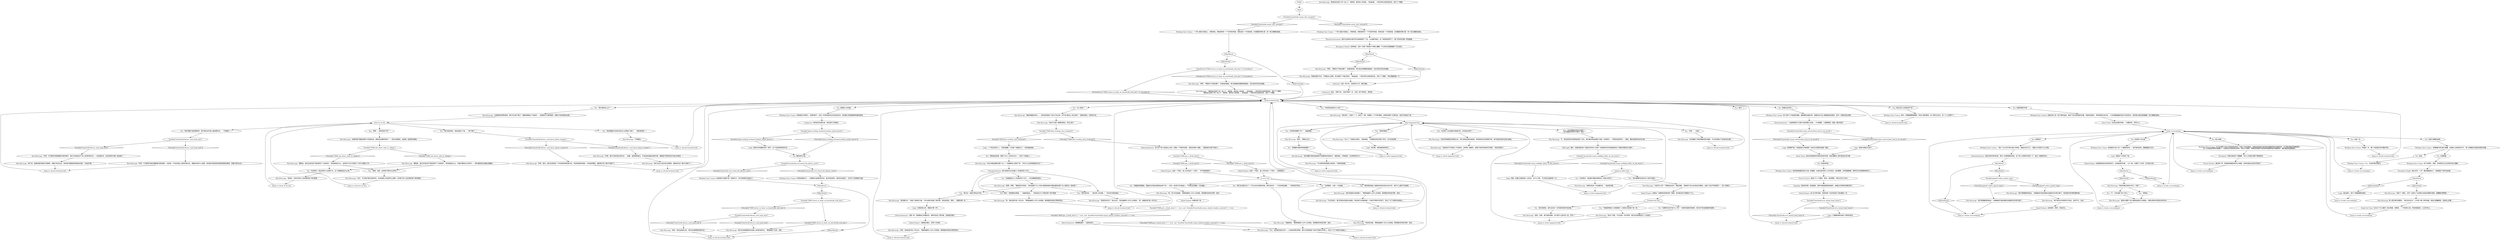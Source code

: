 # BOARDWALK / WCH
# Dead working class husband who has fallen through the blanks and cut himself open and it's generally a very gruesome and sad death.
# ==================================================
digraph G {
	  0 [label="START"];
	  1 [label="input"];
	  2 [label="Savoir Faire: 你走在这里的时候，一定要非常、非常小心。"];
	  3 [label="You: “不，只有后脑勺有个伤口。”"];
	  4 [label="CheckEquipped(\"yellow_plastic_bag\")"];
	  5 [label="CheckEquipped(\"yellow_plastic_bag\")", shape=diamond];
	  6 [label="!(CheckEquipped(\"yellow_plastic_bag\"))", shape=diamond];
	  7 [label="IsKimHere()"];
	  8 [label="IsKimHere()", shape=diamond];
	  9 [label="!(IsKimHere())", shape=diamond];
	  10 [label="Kim Kitsuragi: “呃。至少你没结婚。”警督指着男人左手上的戒指，那周围的肉有些浮肿、发灰。"];
	  11 [label="Variable[\"TASK.get_a_drink_done\"] == true  and  Variable[\"boardwalk.corpse_inland_wonders_married\"] == true"];
	  12 [label="Variable[\"TASK.get_a_drink_done\"] == true  and  Variable[\"boardwalk.corpse_inland_wonders_married\"] == true", shape=diamond];
	  13 [label="!(Variable[\"TASK.get_a_drink_done\"] == true  and  Variable[\"boardwalk.corpse_inland_wonders_married\"] == true)", shape=diamond];
	  14 [label="Working Class Corpse: 他后脑的头发上有一个凝固的血块——是开放性创伤，触感黏腻又冰冷。"];
	  15 [label="You: “很难说。”"];
	  16 [label="Kim Kitsuragi: “看来头部那个伤口就是造成死亡的原因。它跟长凳的形状是完全吻合的……”"];
	  17 [label="Kim Kitsuragi: “接下来，就是回我的锐影打给警局，把案子转交出去。然后我们就能继续调查凶杀案，了结这件事。”"];
	  18 [label="Jump to: [drunk husband hub]"];
	  19 [label="Kim Kitsuragi: “是啊，是啊，”警督有些不耐烦，“但你是基于什么*实际*因素把他和书摊前遇到的那个女人联系在一起的呢？”"];
	  20 [label="Jump to: [study surroundings]"];
	  21 [label="You: “在我看来，又是一个老酒鬼。”"];
	  22 [label="Kim Kitsuragi: “*连环杀人犯*？”警督站在风中，眯起双眼。“那两具尸体之间没有任何联系。这是个完全不同的案子——是一场意外。”"];
	  23 [label="Jump to: [study surroundings]"];
	  24 [label="Variable[\"boardwalk.corpse_hub_reached\"]"];
	  25 [label="Variable[\"boardwalk.corpse_hub_reached\"]", shape=diamond];
	  26 [label="!(Variable[\"boardwalk.corpse_hub_reached\"])", shape=diamond];
	  27 [label="Kim Kitsuragi: “好吧。我们已经检查过借书证——接着，返回锐影那边，打电话给加姆洛克图书馆，看看能不能获得比莉·梅让的信息。”"];
	  28 [label="You: “你觉得这里发生什么事了？”"];
	  29 [label="Logic: 或者只是因为太黑了。"];
	  30 [label="You: “这可能跟私刑有所关联吗？”\n“这可能跟私刑有所关联吗？露比？”"];
	  31 [label="Kim Kitsuragi: “怎么了？死者吃过烤肉。”他耸耸肩。“可能就在附近的某个地方，也许在帕克斯…”"];
	  32 [label="Jump to: [what happened hub]"];
	  33 [label="Jump to: [what happened hub]"];
	  34 [label="Jump to: [study surroundings]"];
	  35 [label="Kim Kitsuragi: “也许，不过我们真的没有时间，也没有那么多资源可以浪费。分析部门的人会处理好接下来的事情。”"];
	  36 [label="Kim Kitsuragi: “如果死因不像是犯罪行为导致的话，那就没必要现场验尸——而且在我看来，这就是一起简单的事故。”"];
	  37 [label="Variable[\"boardwalk.library_card_main_hub\"]"];
	  38 [label="Variable[\"boardwalk.library_card_main_hub\"]", shape=diamond];
	  39 [label="!(Variable[\"boardwalk.library_card_main_hub\"])", shape=diamond];
	  40 [label="Logic: 蓝色内衬的酷皮夹克？哦不，这个听起来熟悉地可怕……"];
	  41 [label="Inland Empire: 这是一个预兆，是上天传达的一个信号——你不能再喝酒了。"];
	  42 [label="Inland Empire: 如果这一切都是有预谋的呢？那晚，他可能在院子里看到了什么…"];
	  43 [label="Working Class Corpse: 它们在你脚下发出尖锐刺耳的声音，充满了不祥的感觉。很难说到底是不是死者的重量导致木板破碎的…它们确实看起来挺脆弱的。\n在T-500陶瓷护脚甲的重量下，木板发出尖锐刺耳的声音。还好它们很轻，很难说到底是不是死者的重量导致木板破碎的…确实看起来挺脆弱的。"];
	  44 [label="Electrochemistry: 这是中端市场的烈酒。带有一丝薄荷醇的味道。这个男人本想好好享受一下，度过一段美好时光。"];
	  45 [label="You: “你说得对，我没发现什么犯罪行为。这个话题就到此为止吧。”"];
	  46 [label="Working Class Corpse: 死亡的黑色。恶臭。你觉得自己见过这种白色口香糖。"];
	  47 [label="IsKimHere()"];
	  48 [label="IsKimHere()", shape=diamond];
	  49 [label="!(IsKimHere())", shape=diamond];
	  50 [label="Jump to: [drunk husband hub]"];
	  51 [label="Kim Kitsuragi: “是的，”警督点点头。"];
	  52 [label="You: “这人是谁？”"];
	  53 [label="Electrochemistry: 跟酒精结婚了，这是肯定的。"];
	  54 [label="You: “我们在这里见证了一个伟大派对动物的终结。那件皮夹克，一个空伏特加酒瓶…”（亲吻你的手指。）"];
	  55 [label="You: “你说得对，把这案子跟私刑联系在一起有点夸张了。”"];
	  56 [label="You: 后退一步。"];
	  57 [label="Working Class Corpse: 小心。东边吹来的风很大。"];
	  58 [label="You: “借书证！他是打算去还书的。”"];
	  59 [label="Inland Empire: 从瞭望台看去，风景十分优美…"];
	  60 [label="Variable[\"TASK.ask_about_ruby_in_village\"]"];
	  61 [label="Variable[\"TASK.ask_about_ruby_in_village\"]", shape=diamond];
	  62 [label="!(Variable[\"TASK.ask_about_ruby_in_village\"])", shape=diamond];
	  63 [label="Kim Kitsuragi: “你在书摊边遇到的那个女人？”他看着地上那具尸体。“你为什么会觉得是她的丈夫？”"];
	  64 [label="You: “那件皮夹克。”（指向男人的衣服。）“完全符合她的描述。”"];
	  65 [label="Jump to: [study surroundings]"];
	  66 [label="Kim Kitsuragi: “意外身亡。他滑了一下，踩空了一脚。的确是一个不幸的事故…如果没有那个长凳的话，他说不定能活下来。”"];
	  67 [label="You: “我们把案子留给警局吧，我不想在这件事上面浪费时间。”（不接案子。）"];
	  68 [label="Kim Kitsuragi: “好吧。不过警局可能会需要我们提供细节。先检查一下你在他身上找到的借书证，看看有没有什么线索。然后我们回到我的锐影那里联系警局，把案子移交出去。”"];
	  69 [label="You: “如果他*目击*到什么了呢？一切都可能是有预谋的。我们还不知道准确的死因呢。”"];
	  70 [label="You: 踏上地板。"];
	  71 [label="Working Class Corpse: 一个男人躺在木板道上，四肢弯曲，颈部扭转到一个不自然的角度。他旁边是一个烈酒空瓶。在他攥紧的拳头里：有一张口香糖包装纸。"];
	  72 [label="Kim Kitsuragi: 「看来他已经死了有一会儿了。很奇怪，居然没人发现他。」他站起身，一阵狂风吹过他的短夹克，他打了个寒颤。\n「看来他已经死了有一会儿了。很奇怪，居然没人发现他。」他站起身，一阵狂风吹过他的夹克，他打了个寒颤。"];
	  73 [label="Esprit de Corps: 在8/81下方公路的一条沟渠里，他想到。一个年轻的父亲。然后他摇摇头，让记忆中止。"];
	  74 [label="Composure: 现在，冷静下来。又是寻常的一天，又是一具尸体而已。深呼吸。"];
	  75 [label="Jump to: [drunk husband hub]"];
	  76 [label="Kim Kitsuragi: “不过你说对，我们的想法还是别太超前。现在我们只知道他是一个身份不明的中年男子，死在了马丁内斯的木板道上。”"];
	  77 [label="Jump to: [what happened hub]"];
	  78 [label="Perception (Smell): 这种味道…没有一具放了两周的尸体那么糟糕，不过肯定也是朝着那个方向去的。"];
	  79 [label="Kim Kitsuragi: “好吧。不过警局可能需要我们提供细节。我们已经检查过尸体上发现的借书证——这样挺好的，应该足够作为第一条线索了。”"];
	  80 [label="IsTaskActive(\"TASK.return_to_body_on_boardwalk_with_kim\")--[[ Variable[ ]]"];
	  81 [label="IsTaskActive(\"TASK.return_to_body_on_boardwalk_with_kim\")--[[ Variable[ ]]", shape=diamond];
	  82 [label="!(IsTaskActive(\"TASK.return_to_body_on_boardwalk_with_kim\")--[[ Variable[ ]])", shape=diamond];
	  83 [label="Kim Kitsuragi: “看来他已经死了有一会儿了。很奇怪，居然没人发现他。”他站起身，一阵狂风吹过他的短夹克，他打了个寒颤。"];
	  84 [label="Jump to: [study surroundings]"];
	  85 [label="Variable[\"boardwalk.wch_inland_head_home\"]"];
	  86 [label="Variable[\"boardwalk.wch_inland_head_home\"]", shape=diamond];
	  87 [label="!(Variable[\"boardwalk.wch_inland_head_home\"])", shape=diamond];
	  88 [label="Kim Kitsuragi: “铁青色隐约可见。不管是怎么回事，他大概死了不超过两天。”他站起身，一阵狂风吹过他的短夹克，他打了个寒颤。“我们需要调查一下。”"];
	  90 [label="Working Class Corpse: 男人踩中了木板道的缝隙，脑袋撞到金属长凳。他脑后的头发上覆盖着血液凝块。其中一只脚还挂在洞里。"];
	  91 [label="Kim Kitsuragi: “看起来像是本地人——他肯定知道这个地方才会过来。你不会*就这么*走过来的。”他看向南边，你来的方向。"];
	  92 [label="Jump to: [what happened hub]"];
	  93 [label="Untitled hub (03)"];
	  94 [label="Working Class Corpse: 金属长凳上有一些干涸的血迹，就在尸体头部停留的位置。地板有些腐烂，洞的周围又湿又滑。一只空酒瓶就躺在附近不远的地方。他的拳头里还紧紧攥着一张口香糖包装纸。"];
	  95 [label="You: 检查男人的头部。"];
	  96 [label="You: “是啊，但是…这样是不是有点太草率了？”"];
	  97 [label="Logic: 在我回家之前，我要去*喝一杯*。"];
	  98 [label="Kim Kitsuragi: “我没有看见其他大伤口。你呢？”"];
	  99 [label="Kim Kitsuragi: “我宁愿这次你别把它们捡走。这样不太…合适。”"];
	  100 [label="Jump to: [drunk husband hub]"];
	  101 [label="You: [离开。]"];
	  102 [label="Variable[\"boardwalk.corpse_electrochem_had_to_be_drunk\"]"];
	  103 [label="Variable[\"boardwalk.corpse_electrochem_had_to_be_drunk\"]", shape=diamond];
	  104 [label="!(Variable[\"boardwalk.corpse_electrochem_had_to_be_drunk\"])", shape=diamond];
	  105 [label="Kim Kitsuragi: “不，我没发现任何线索指往那个方向。我们暂时把这起案子当做一次简单的——尽管有些悲伤的——事故，跟凶杀案没有任何关联。”"];
	  106 [label="Kim Kitsuragi: “不过，话还是别说的太早——以目前的情况来看，我们只知道他是个身份不明的中年男人，死在了马丁内斯的木板道上。”"];
	  107 [label="Kim Kitsuragi: “消息传到联盟官员那里之后，他们会把这里封闭起来。我怀疑他们的资源够不够，能不能真的修好这条木板道。”"];
	  108 [label="You: “好吧。”（总结）"];
	  109 [label="Kim Kitsuragi: “如果没有进一步证据的话——是这样没错。”"];
	  110 [label="study surroundings"];
	  111 [label="Kim Kitsuragi: “说得对。负责分析的人会处理好接下来的事情。”"];
	  112 [label="Variable[\"boardwalk.library_card_main_hub\"]"];
	  113 [label="Variable[\"boardwalk.library_card_main_hub\"]", shape=diamond];
	  114 [label="!(Variable[\"boardwalk.library_card_main_hub\"])", shape=diamond];
	  115 [label="Kim Kitsuragi: “好吧。首先，我们应该检查一下你发现的那张借书证。然后回到我的锐影，打电话给警局，通知他们这个案子归我们了。”"];
	  116 [label="Kim Kitsuragi: “等等…”警督在尸体旁边蹲下，检查他的面部。两只玻璃般的眼睛回望着他，完全没有任何生命迹象。"];
	  117 [label="Kim Kitsuragi: “我们应该再看看你在他身上发现的借书证，”警督挺直了后背，说到。"];
	  118 [label="Variable[\"boardwalk.wch_found_the_library_card\"]"];
	  119 [label="Variable[\"boardwalk.wch_found_the_library_card\"]", shape=diamond];
	  120 [label="!(Variable[\"boardwalk.wch_found_the_library_card\"])", shape=diamond];
	  121 [label="You: 翻找他的口袋。"];
	  122 [label="Working Class Corpse: 首先，你需要跟警督聊聊，然后汇报给警局。这个情况太复杂，你一个人处理不了。"];
	  123 [label="what do we do"];
	  124 [label="Kim Kitsuragi: “呃，他肯定是*某人*的丈夫。”警督指着男人左手上的戒指，那周围的肉有些浮肿和苍白。"];
	  125 [label="Kim Kitsuragi: “而且他已婚。”警督指着男人左手上的戒指，那周围的肉有些浮肿、发灰。"];
	  126 [label="Variable[\"TASK.find_working_class_husband\"]"];
	  127 [label="Variable[\"TASK.find_working_class_husband\"]", shape=diamond];
	  128 [label="!(Variable[\"TASK.find_working_class_husband\"])", shape=diamond];
	  129 [label="Kim Kitsuragi: “这好像是个特别明确的意外事故，不过还有确认尸体身份的问题…”"];
	  130 [label="You: “我们需要考虑连环杀人犯的可能性。”"];
	  131 [label="Jump to: [what happened hub]"];
	  132 [label="Inland Empire: 这里就是他走向终结的地方。在他昏迷的时候，一点一滴。大概花了3分钟，也许是4分钟。"];
	  133 [label="Working Class Corpse: 你退后一步，整个木板道在风中嘎吱作响。"];
	  134 [label="Kim Kitsuragi: “不过我觉得死因是头部创伤，不是肝脏衰竭。”"];
	  135 [label="Inland Empire: 这是真的。感觉…有些无礼。"];
	  136 [label="You: 往里面看。"];
	  137 [label="Perception (Sight): 确认完毕。几乎一整包都塞进去了，就凝固在下排牙齿后面。"];
	  138 [label="Kim Kitsuragi: “该死…他肯定是*某人*的丈夫。”警督指着男人左手上的戒指，那周围的肉有些浮肿和苍白。"];
	  139 [label="Kim Kitsuragi: “要我说，我们应该在验尸报告里写下‘头部创伤’，然后就到此为止。尽量不要绕太大的弯子——我们越快回去找露比就越好。”"];
	  140 [label="IsKimHere()"];
	  141 [label="IsKimHere()", shape=diamond];
	  142 [label="!(IsKimHere())", shape=diamond];
	  143 [label="Kim Kitsuragi: “我们过去之后应该打给警局，通知他们这个案子归我们了。”"];
	  144 [label="Kim Kitsuragi: “亮蓝色的内衬？”他点点头，然后指着男人左手上的戒指：“呃，他确实是*某人*的丈夫。”"];
	  145 [label="drunk husband hub"];
	  146 [label="Kim Kitsuragi: “等等…”警督在尸体旁边蹲下，查看他的脸。两只突出的眼睛回望着他，完全没有任何生命迹象。"];
	  147 [label="Working Class Corpse: 他穿着泥泞的靴子，米黄色裤子，还有一件带亮蓝色内衬的旧皮夹克。他的胸口还残留着烤肉酱的痕迹。"];
	  148 [label="Electrochemistry: 一定是喝得伶仃大醉才会摔得那么厉害。一升纯酒精，三瓶葡萄酒，或者一瓶半烈酒？"];
	  149 [label="Kim Kitsuragi: “不用着急。”"];
	  150 [label="You: “我知道这是谁。是那个女工人走失的丈夫——死在了木板道上。”"];
	  151 [label="Jump to: [drunk husband hub]"];
	  152 [label="Jump to: [study surroundings]"];
	  153 [label="Kim Kitsuragi: “要我说，我们应该在验尸报告里写下‘头部创伤’，然后就到此为止。这样至少可以节省两个小时不必要的工作。”"];
	  154 [label="Jump to: [what do we do]"];
	  155 [label="Kim Kitsuragi: “我们周围都是回收品…”他看着投币望远镜附近遗留的另外两只瓶子。"];
	  156 [label="IsKimHere()"];
	  157 [label="IsKimHere()", shape=diamond];
	  158 [label="!(IsKimHere())", shape=diamond];
	  159 [label="Composure: 他的皮夹克很合身。肯定是专门定制的。"];
	  160 [label="You: “我还需要点时间来决定怎么处理这个案子。”（稍后再回来。）"];
	  161 [label="Jump to: [drunk husband hub]"];
	  162 [label="Logic: 一个死去的男工人，手里还握着一只空瓶？别骗自己了，你知道他是谁。"];
	  163 [label="Jump to: [drunk husband hub]"];
	  164 [label="Inland Empire: 这是一个预兆，是上天传达的一个信号——别再喝酒了。"];
	  165 [label="Perception: 你看见海浪在下面翻腾…有什么东西在你脚下嘎吱直响。"];
	  166 [label="You: “那酒精中毒和肝脏衰竭呢？”"];
	  167 [label="Kim Kitsuragi: “我们周围都是回收品…”他看着投币望远镜附近遗留的另外两只瓶子，然后看向你的黄色塑料袋。"];
	  168 [label="Variable[\"boardwalk.library_card_know_phone_number\"]"];
	  169 [label="Variable[\"boardwalk.library_card_know_phone_number\"]", shape=diamond];
	  170 [label="!(Variable[\"boardwalk.library_card_know_phone_number\"])", shape=diamond];
	  171 [label="Working Class Corpse: 你找到些葵瓜子，一张被雨水浸透的借书证，是对折起来的。他的夹克湿透了，在你手下显得格外沉重。"];
	  172 [label="Visual Calculus: 身高170-175厘米，卷发，身材肥胖。年龄大约50-60岁。"];
	  173 [label="Kim Kitsuragi: “在我看来有两种选择。我们可以接下案子，顺着线索确认尸体身份——或者我们汇报给警局，把案子交给同事去处理。”"];
	  174 [label="Kim Kitsuragi: “是的，但是…我只想说清楚，这不是什么连环杀人犯，好吗？”"];
	  175 [label="Working Class Corpse: ‘洛博维斯’留兰香口香糖。包装纸上有绿色的叶子。男人的嘴因为坠落的恐惧半张着…"];
	  176 [label="You: “瓶子，他周围到处都是。”（指着回收品。）“她说他在马丁内斯的某个地方喝酒。”"];
	  177 [label="Variable[\"TASK.return_to_body_on_boardwalk_with_kim\"]"];
	  178 [label="Variable[\"TASK.return_to_body_on_boardwalk_with_kim\"]", shape=diamond];
	  179 [label="!(Variable[\"TASK.return_to_body_on_boardwalk_with_kim\"])", shape=diamond];
	  180 [label="Working Class Corpse: 他湿透的口袋里只有一些葵瓜子。你已经把借书证拿走了。"];
	  181 [label="Working Class Corpse: 他的脸部就像背后的大海一样僵硬，水滴在他的胡子上闪闪发亮。他的眼睛，空洞地圆睁着，那种冷冰冰的眼神有些吓人。"];
	  182 [label="Inland Empire: 如果你结了呢…？"];
	  183 [label="Half Light: 是的，但是如果还有个逍遥法外的杀人犯呢？在很短的时间内就接连发生了两起可疑的死亡案件！"];
	  184 [label="Kim Kitsuragi: “有这个可能，不过还是一步步来吧。我们还没有确定这个人的身份。”"];
	  185 [label="You: “我只是想说，我们应该对一切可能性抱持开放态度。”"];
	  186 [label="Logic: 就是这个东西杀了他。"];
	  187 [label="Logic: 摔得很严重。可能是因为外面很黑？这地方在黑暗中就是个雷区。"];
	  188 [label="Working Class Corpse: 一个男人躺在木板道上，四肢弯曲，颈部扭转到一个不自然的角度。他旁边是一个烈酒空瓶。在他攥紧的拳头里：有一张口香糖包装纸。"];
	  189 [label="You: 查看男人的衣服。"];
	  190 [label="Jump to: [drunk husband hub]"];
	  191 [label="Jump to: [drunk husband hub]"];
	  192 [label="You: “我觉得给他贴上酒鬼的标签还有些为时过早。我们什么都还不知道呢。”"];
	  193 [label="Variable[\"plaza.working_husband_leather_jacket_known\"]"];
	  194 [label="Variable[\"plaza.working_husband_leather_jacket_known\"]", shape=diamond];
	  195 [label="!(Variable[\"plaza.working_husband_leather_jacket_known\"])", shape=diamond];
	  196 [label="Jump to: [what do we do]"];
	  197 [label="You: “应该有人为这条破木板道负责。实在是太危险了。”"];
	  198 [label="sequence killer hub"];
	  199 [label="Working Class Corpse: 一瓶0.75公升的‘陶尔洛拉’伏特加，瓶盖已经不见了。里面几乎没剩下什么东西。"];
	  200 [label="IsKimHere()"];
	  201 [label="IsKimHere()", shape=diamond];
	  202 [label="!(IsKimHere())", shape=diamond];
	  203 [label="Kim Kitsuragi: 男人因为寒冷而颤抖。“我之前也见过：几乎是一模一样的场面。就连口香糖都是。总是这么回事…”"];
	  204 [label="Electrochemistry: 只要一杯。我穿着自己的酷夹克。我把书送去了图书馆。这是我应得的。"];
	  205 [label="Conceptualization: 因为这是你见过的最工人阶级的死亡方式。"];
	  206 [label="You: “他看起来很像我。我最后也可能会落得他这种下场——死在一条空旷的木板道上，尸体旁边还摆着一只空酒瓶。”"];
	  207 [label="Kim Kitsuragi: “很好，等这边结束之后，我们应该看看那张借书证。”"];
	  208 [label="Physical Instrument: 他的半边身体从裂开的木板道里滑了下去，从左腿开始的。这一摔把他给摔坏了，像个悲伤的玩偶一样扭曲着。"];
	  209 [label="Kim Kitsuragi: “我没看见书…”他拍了拍他的口袋。“所以他把书送到了图书馆，然后走回来，想到——我要去喝一杯。”"];
	  210 [label="You: 查看死去的男人。"];
	  211 [label="You: “我们拿他怎么办？”"];
	  212 [label="You: 我应该怎么处理这具尸体？"];
	  213 [label="You: “你觉得他喝醉了吗？”（指着酒瓶。）"];
	  214 [label="what happened hub"];
	  215 [label="Visual Calculus: 通过那个洞，他很容易就能消失在大海里。这样你就永远也找不到他了。"];
	  216 [label="Inland Empire: 他*正打算*回家。回家的第一步反而变成了他的最后一步。"];
	  217 [label="You: 检查口香糖包装纸。"];
	  218 [label="Logic: 口香糖好像也指向了相同的结论。"];
	  219 [label="no wcw hub"];
	  220 [label="Kim Kitsuragi: “封起来并不代表别人不会靠近。这样唯一能做的，就是不会把市政府的手弄脏。”他苦涩地笑了。"];
	  221 [label="You: “可能是带着杀人的意图某个人故意从背后推了他一把。”"];
	  222 [label="Kim Kitsuragi: “急性酒精中毒的病症确实可能跟他的死因有关：极度混乱，呼吸抑制，无法预测的行为…”"];
	  223 [label="Kim Kitsuragi: “他吃了一整包，对吗？这是为了在回家之前盖住嘴里的酒味。最糟糕的事情是…”"];
	  224 [label="Jump to: [study surroundings]"];
	  225 [label="Logic: 同意。如果之后能收敛一点的话，为什么不呢。不过现在还是简单一点。"];
	  226 [label="Logic: 有时候，烤肉就是烤肉而已。"];
	  227 [label="You: “这是最适合工人阶级的死亡方式——完全被隔绝和遗忘。”"];
	  228 [label="Jump to: [drunk husband hub]"];
	  229 [label="Savoir Faire: 这些木板潮湿的时候会变得非常滑，就连清醒的人都可能会失去平衡。"];
	  230 [label="Kim Kitsuragi: “但这不过是个偷懒的假设。你怎么看？”"];
	  231 [label="Electrochemistry: 至少这个男人知道怎么狂欢！想象一下同样的场景，但是没有那个酒瓶——那就真的只剩下悲哀了。"];
	  232 [label="You: 查看周围的环境。"];
	  233 [label="You: “等等——那现场验尸呢？”"];
	  234 [label="Variable[\"boardwalk.corpse_halflight_killer_on_the_loose\"]"];
	  235 [label="Variable[\"boardwalk.corpse_halflight_killer_on_the_loose\"]", shape=diamond];
	  236 [label="!(Variable[\"boardwalk.corpse_halflight_killer_on_the_loose\"])", shape=diamond];
	  237 [label="You: 检查瓶子。"];
	  238 [label="Authority: 又是一具尸体。这是你的工作。做好准备。"];
	  239 [label="You: “我们找到他的。就该由我们了结。”（接下案子。）"];
	  240 [label="IsKimHere()"];
	  241 [label="IsKimHere()", shape=diamond];
	  242 [label="!(IsKimHere())", shape=diamond];
	  243 [label="You: 退后。"];
	  244 [label="Logic: 毫无疑问，是为了隐藏酒精的臭味。"];
	  245 [label="You: 检查他的脸。"];
	  246 [label="Jump to: [drunk husband hub]"];
	  247 [label="Kim Kitsuragi: “我们知道他已经结婚了。”警督指着男人左手上的戒指，那周围的肉有些浮肿、发灰。"];
	  248 [label="Variable[\"TASK.get_a_drink_done\"]"];
	  249 [label="Variable[\"TASK.get_a_drink_done\"]", shape=diamond];
	  250 [label="!(Variable[\"TASK.get_a_drink_done\"])", shape=diamond];
	  251 [label="Kim Kitsuragi: “结婚戒指。”警督指着男人左手上的戒指，那周围的肉有些浮肿、发灰。"];
	  252 [label="You: “那烤肉酱呢？”"];
	  253 [label="Jump to: [drunk husband hub]"];
	  254 [label="Empathy: 他死的时候一定很困惑。很有可能是困惑而孤独的。他被这次恐怖的突袭压倒了。"];
	  0 -> 1
	  1 -> 24
	  2 -> 110
	  3 -> 16
	  4 -> 5
	  4 -> 6
	  5 -> 167
	  6 -> 155
	  7 -> 8
	  7 -> 9
	  8 -> 146
	  9 -> 238
	  10 -> 182
	  11 -> 12
	  11 -> 13
	  12 -> 53
	  13 -> 106
	  14 -> 186
	  15 -> 16
	  16 -> 84
	  17 -> 191
	  18 -> 145
	  19 -> 64
	  19 -> 58
	  19 -> 176
	  20 -> 110
	  21 -> 125
	  22 -> 42
	  23 -> 110
	  24 -> 25
	  24 -> 26
	  25 -> 71
	  26 -> 188
	  27 -> 143
	  28 -> 66
	  29 -> 229
	  30 -> 105
	  31 -> 226
	  32 -> 214
	  33 -> 214
	  34 -> 110
	  35 -> 154
	  36 -> 60
	  37 -> 38
	  37 -> 39
	  38 -> 117
	  39 -> 207
	  40 -> 121
	  41 -> 219
	  42 -> 93
	  43 -> 165
	  44 -> 140
	  45 -> 111
	  46 -> 137
	  47 -> 48
	  47 -> 49
	  48 -> 98
	  49 -> 23
	  50 -> 145
	  51 -> 166
	  52 -> 91
	  53 -> 106
	  54 -> 251
	  55 -> 109
	  56 -> 133
	  57 -> 224
	  58 -> 209
	  59 -> 138
	  60 -> 61
	  60 -> 62
	  61 -> 139
	  62 -> 153
	  63 -> 205
	  64 -> 144
	  65 -> 110
	  66 -> 214
	  67 -> 112
	  68 -> 191
	  69 -> 184
	  70 -> 43
	  71 -> 156
	  72 -> 145
	  73 -> 20
	  74 -> 145
	  75 -> 145
	  76 -> 163
	  77 -> 214
	  78 -> 7
	  79 -> 17
	  80 -> 81
	  80 -> 82
	  81 -> 116
	  82 -> 145
	  84 -> 110
	  85 -> 86
	  85 -> 87
	  86 -> 218
	  87 -> 246
	  88 -> 238
	  90 -> 148
	  91 -> 230
	  92 -> 214
	  93 -> 221
	  93 -> 185
	  93 -> 69
	  94 -> 2
	  95 -> 14
	  96 -> 35
	  97 -> 204
	  98 -> 3
	  98 -> 15
	  99 -> 135
	  100 -> 145
	  102 -> 104
	  102 -> 103
	  103 -> 29
	  104 -> 187
	  105 -> 183
	  106 -> 151
	  107 -> 220
	  108 -> 129
	  109 -> 33
	  110 -> 70
	  110 -> 237
	  110 -> 56
	  110 -> 217
	  110 -> 95
	  111 -> 196
	  112 -> 113
	  112 -> 114
	  113 -> 79
	  114 -> 68
	  115 -> 18
	  116 -> 72
	  117 -> 50
	  118 -> 120
	  118 -> 119
	  119 -> 180
	  120 -> 171
	  121 -> 118
	  122 -> 190
	  123 -> 160
	  123 -> 233
	  123 -> 67
	  123 -> 239
	  124 -> 228
	  125 -> 106
	  126 -> 128
	  126 -> 127
	  127 -> 162
	  128 -> 231
	  129 -> 161
	  130 -> 22
	  131 -> 214
	  132 -> 47
	  133 -> 253
	  134 -> 32
	  135 -> 34
	  136 -> 46
	  137 -> 240
	  138 -> 100
	  139 -> 96
	  139 -> 45
	  140 -> 141
	  140 -> 142
	  141 -> 4
	  142 -> 34
	  143 -> 18
	  144 -> 228
	  145 -> 101
	  145 -> 232
	  145 -> 210
	  145 -> 211
	  145 -> 212
	  145 -> 52
	  145 -> 28
	  145 -> 189
	  146 -> 88
	  147 -> 159
	  148 -> 102
	  149 -> 75
	  150 -> 63
	  151 -> 145
	  152 -> 110
	  153 -> 96
	  153 -> 45
	  154 -> 123
	  155 -> 34
	  156 -> 157
	  156 -> 158
	  157 -> 80
	  158 -> 145
	  159 -> 193
	  160 -> 149
	  161 -> 145
	  162 -> 150
	  163 -> 145
	  164 -> 219
	  165 -> 215
	  166 -> 222
	  167 -> 99
	  168 -> 169
	  168 -> 170
	  169 -> 27
	  170 -> 115
	  171 -> 200
	  172 -> 254
	  173 -> 123
	  174 -> 131
	  175 -> 136
	  175 -> 243
	  176 -> 124
	  177 -> 178
	  177 -> 179
	  178 -> 117
	  179 -> 37
	  180 -> 200
	  181 -> 172
	  182 -> 11
	  183 -> 234
	  184 -> 131
	  185 -> 174
	  186 -> 132
	  187 -> 229
	  188 -> 208
	  189 -> 147
	  190 -> 145
	  191 -> 145
	  192 -> 247
	  193 -> 194
	  193 -> 195
	  194 -> 40
	  195 -> 121
	  196 -> 123
	  197 -> 107
	  198 -> 130
	  198 -> 55
	  199 -> 44
	  200 -> 201
	  200 -> 202
	  201 -> 177
	  202 -> 50
	  203 -> 73
	  204 -> 59
	  205 -> 64
	  205 -> 58
	  205 -> 227
	  205 -> 176
	  206 -> 10
	  207 -> 50
	  208 -> 78
	  209 -> 97
	  210 -> 90
	  211 -> 173
	  212 -> 122
	  213 -> 51
	  214 -> 197
	  214 -> 108
	  214 -> 213
	  214 -> 252
	  214 -> 30
	  215 -> 152
	  216 -> 85
	  217 -> 175
	  218 -> 246
	  219 -> 54
	  219 -> 21
	  219 -> 206
	  219 -> 192
	  220 -> 92
	  221 -> 184
	  222 -> 134
	  223 -> 203
	  224 -> 110
	  225 -> 33
	  226 -> 77
	  227 -> 19
	  228 -> 145
	  229 -> 245
	  230 -> 126
	  231 -> 248
	  232 -> 94
	  233 -> 36
	  234 -> 235
	  234 -> 236
	  235 -> 198
	  236 -> 225
	  237 -> 199
	  238 -> 74
	  239 -> 168
	  240 -> 241
	  240 -> 242
	  241 -> 223
	  242 -> 244
	  243 -> 57
	  244 -> 65
	  245 -> 181
	  246 -> 145
	  247 -> 76
	  248 -> 249
	  248 -> 250
	  249 -> 41
	  250 -> 164
	  251 -> 106
	  252 -> 31
	  253 -> 145
	  254 -> 216
}

